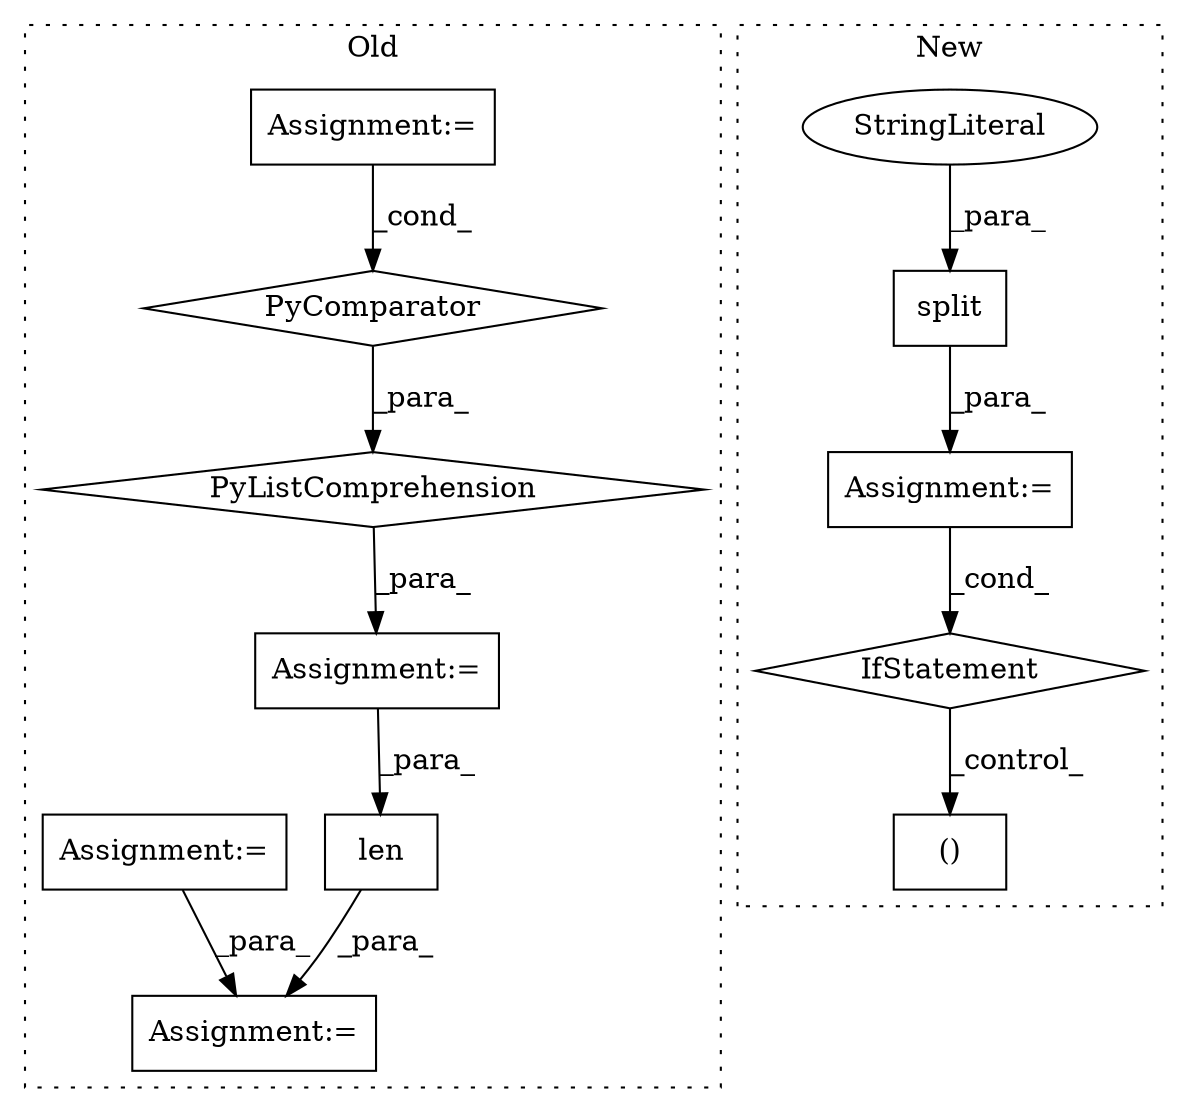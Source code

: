 digraph G {
subgraph cluster0 {
1 [label="len" a="32" s="3325,3335" l="4,1" shape="box"];
5 [label="Assignment:=" a="7" s="3400" l="2" shape="box"];
6 [label="Assignment:=" a="7" s="2895" l="1" shape="box"];
7 [label="Assignment:=" a="7" s="3146" l="14" shape="box"];
8 [label="PyListComprehension" a="109" s="3160" l="120" shape="diamond"];
9 [label="PyComparator" a="113" s="3232" l="40" shape="diamond"];
12 [label="Assignment:=" a="7" s="3003" l="6" shape="box"];
label = "Old";
style="dotted";
}
subgraph cluster1 {
2 [label="split" a="32" s="2838,2861" l="6,1" shape="box"];
3 [label="StringLiteral" a="45" s="2844" l="12" shape="ellipse"];
4 [label="Assignment:=" a="7" s="2834" l="1" shape="box"];
10 [label="()" a="106" s="3140" l="19" shape="box"];
11 [label="IfStatement" a="25" s="3060" l="3" shape="diamond"];
label = "New";
style="dotted";
}
1 -> 5 [label="_para_"];
2 -> 4 [label="_para_"];
3 -> 2 [label="_para_"];
4 -> 11 [label="_cond_"];
6 -> 9 [label="_cond_"];
7 -> 1 [label="_para_"];
8 -> 7 [label="_para_"];
9 -> 8 [label="_para_"];
11 -> 10 [label="_control_"];
12 -> 5 [label="_para_"];
}